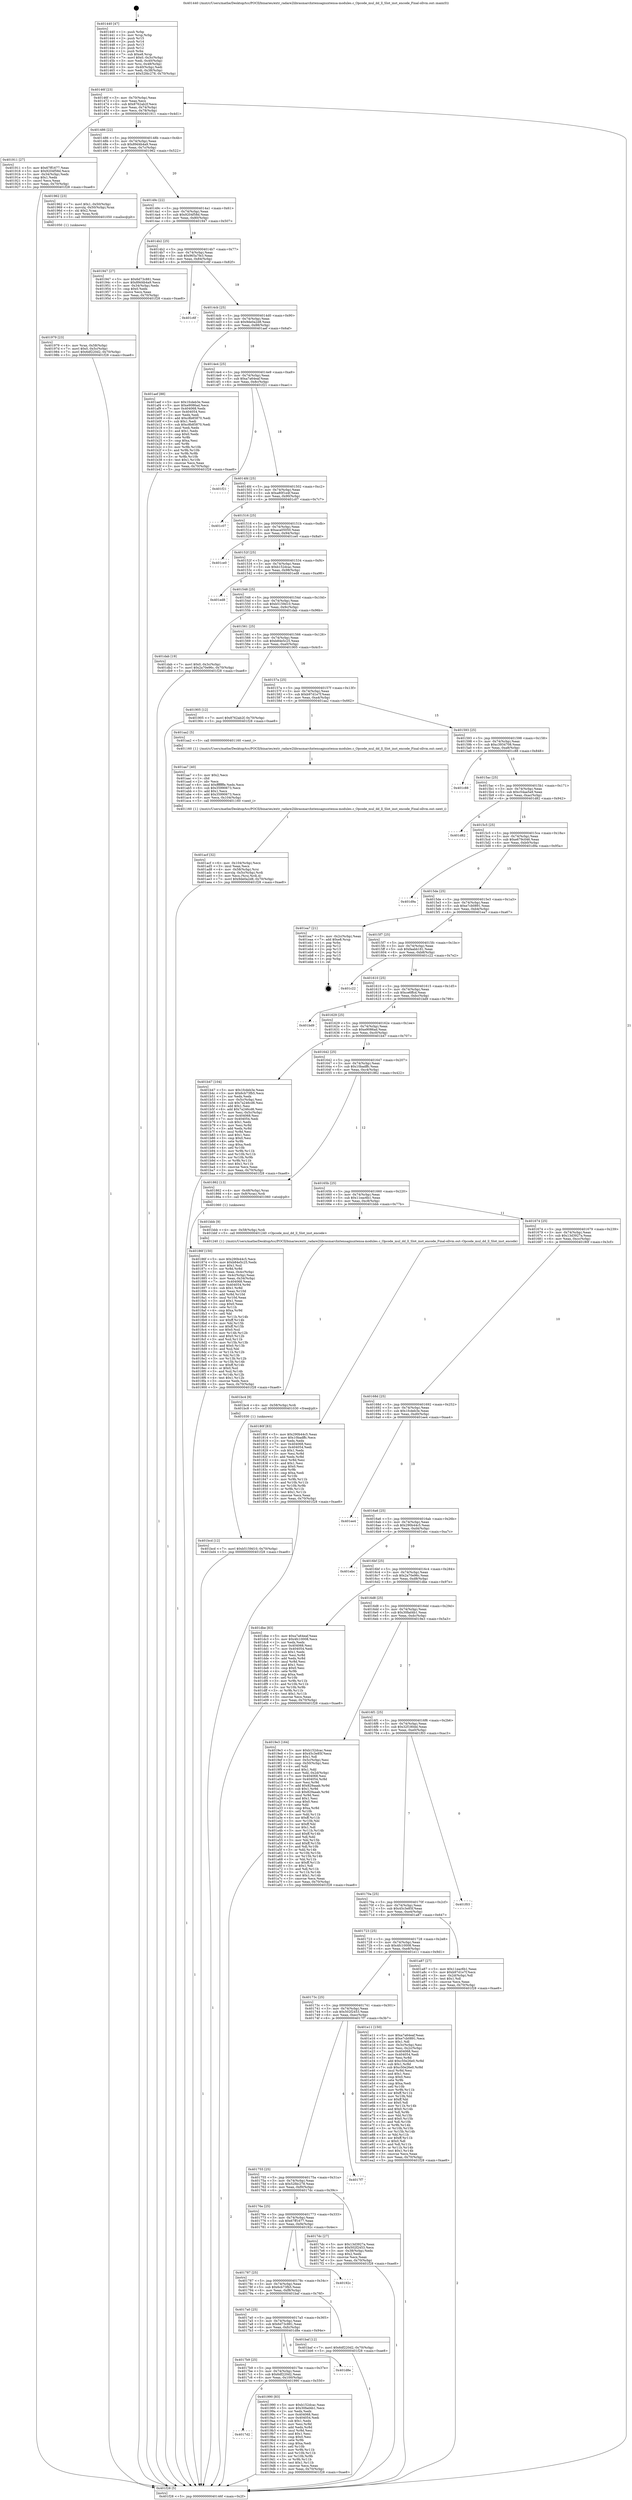 digraph "0x401440" {
  label = "0x401440 (/mnt/c/Users/mathe/Desktop/tcc/POCII/binaries/extr_radare2librasmarchxtensagnuxtensa-modules.c_Opcode_mul_dd_ll_Slot_inst_encode_Final-ollvm.out::main(0))"
  labelloc = "t"
  node[shape=record]

  Entry [label="",width=0.3,height=0.3,shape=circle,fillcolor=black,style=filled]
  "0x40146f" [label="{
     0x40146f [23]\l
     | [instrs]\l
     &nbsp;&nbsp;0x40146f \<+3\>: mov -0x70(%rbp),%eax\l
     &nbsp;&nbsp;0x401472 \<+2\>: mov %eax,%ecx\l
     &nbsp;&nbsp;0x401474 \<+6\>: sub $0x8762ab2f,%ecx\l
     &nbsp;&nbsp;0x40147a \<+3\>: mov %eax,-0x74(%rbp)\l
     &nbsp;&nbsp;0x40147d \<+3\>: mov %ecx,-0x78(%rbp)\l
     &nbsp;&nbsp;0x401480 \<+6\>: je 0000000000401911 \<main+0x4d1\>\l
  }"]
  "0x401911" [label="{
     0x401911 [27]\l
     | [instrs]\l
     &nbsp;&nbsp;0x401911 \<+5\>: mov $0x67ff1677,%eax\l
     &nbsp;&nbsp;0x401916 \<+5\>: mov $0x9204f58d,%ecx\l
     &nbsp;&nbsp;0x40191b \<+3\>: mov -0x34(%rbp),%edx\l
     &nbsp;&nbsp;0x40191e \<+3\>: cmp $0x1,%edx\l
     &nbsp;&nbsp;0x401921 \<+3\>: cmovl %ecx,%eax\l
     &nbsp;&nbsp;0x401924 \<+3\>: mov %eax,-0x70(%rbp)\l
     &nbsp;&nbsp;0x401927 \<+5\>: jmp 0000000000401f28 \<main+0xae8\>\l
  }"]
  "0x401486" [label="{
     0x401486 [22]\l
     | [instrs]\l
     &nbsp;&nbsp;0x401486 \<+5\>: jmp 000000000040148b \<main+0x4b\>\l
     &nbsp;&nbsp;0x40148b \<+3\>: mov -0x74(%rbp),%eax\l
     &nbsp;&nbsp;0x40148e \<+5\>: sub $0x89d4b4a9,%eax\l
     &nbsp;&nbsp;0x401493 \<+3\>: mov %eax,-0x7c(%rbp)\l
     &nbsp;&nbsp;0x401496 \<+6\>: je 0000000000401962 \<main+0x522\>\l
  }"]
  Exit [label="",width=0.3,height=0.3,shape=circle,fillcolor=black,style=filled,peripheries=2]
  "0x401962" [label="{
     0x401962 [23]\l
     | [instrs]\l
     &nbsp;&nbsp;0x401962 \<+7\>: movl $0x1,-0x50(%rbp)\l
     &nbsp;&nbsp;0x401969 \<+4\>: movslq -0x50(%rbp),%rax\l
     &nbsp;&nbsp;0x40196d \<+4\>: shl $0x2,%rax\l
     &nbsp;&nbsp;0x401971 \<+3\>: mov %rax,%rdi\l
     &nbsp;&nbsp;0x401974 \<+5\>: call 0000000000401050 \<malloc@plt\>\l
     | [calls]\l
     &nbsp;&nbsp;0x401050 \{1\} (unknown)\l
  }"]
  "0x40149c" [label="{
     0x40149c [22]\l
     | [instrs]\l
     &nbsp;&nbsp;0x40149c \<+5\>: jmp 00000000004014a1 \<main+0x61\>\l
     &nbsp;&nbsp;0x4014a1 \<+3\>: mov -0x74(%rbp),%eax\l
     &nbsp;&nbsp;0x4014a4 \<+5\>: sub $0x9204f58d,%eax\l
     &nbsp;&nbsp;0x4014a9 \<+3\>: mov %eax,-0x80(%rbp)\l
     &nbsp;&nbsp;0x4014ac \<+6\>: je 0000000000401947 \<main+0x507\>\l
  }"]
  "0x401bcd" [label="{
     0x401bcd [12]\l
     | [instrs]\l
     &nbsp;&nbsp;0x401bcd \<+7\>: movl $0xb5159d10,-0x70(%rbp)\l
     &nbsp;&nbsp;0x401bd4 \<+5\>: jmp 0000000000401f28 \<main+0xae8\>\l
  }"]
  "0x401947" [label="{
     0x401947 [27]\l
     | [instrs]\l
     &nbsp;&nbsp;0x401947 \<+5\>: mov $0x6d73c881,%eax\l
     &nbsp;&nbsp;0x40194c \<+5\>: mov $0x89d4b4a9,%ecx\l
     &nbsp;&nbsp;0x401951 \<+3\>: mov -0x34(%rbp),%edx\l
     &nbsp;&nbsp;0x401954 \<+3\>: cmp $0x0,%edx\l
     &nbsp;&nbsp;0x401957 \<+3\>: cmove %ecx,%eax\l
     &nbsp;&nbsp;0x40195a \<+3\>: mov %eax,-0x70(%rbp)\l
     &nbsp;&nbsp;0x40195d \<+5\>: jmp 0000000000401f28 \<main+0xae8\>\l
  }"]
  "0x4014b2" [label="{
     0x4014b2 [25]\l
     | [instrs]\l
     &nbsp;&nbsp;0x4014b2 \<+5\>: jmp 00000000004014b7 \<main+0x77\>\l
     &nbsp;&nbsp;0x4014b7 \<+3\>: mov -0x74(%rbp),%eax\l
     &nbsp;&nbsp;0x4014ba \<+5\>: sub $0x965a7fe3,%eax\l
     &nbsp;&nbsp;0x4014bf \<+6\>: mov %eax,-0x84(%rbp)\l
     &nbsp;&nbsp;0x4014c5 \<+6\>: je 0000000000401c6f \<main+0x82f\>\l
  }"]
  "0x401bc4" [label="{
     0x401bc4 [9]\l
     | [instrs]\l
     &nbsp;&nbsp;0x401bc4 \<+4\>: mov -0x58(%rbp),%rdi\l
     &nbsp;&nbsp;0x401bc8 \<+5\>: call 0000000000401030 \<free@plt\>\l
     | [calls]\l
     &nbsp;&nbsp;0x401030 \{1\} (unknown)\l
  }"]
  "0x401c6f" [label="{
     0x401c6f\l
  }", style=dashed]
  "0x4014cb" [label="{
     0x4014cb [25]\l
     | [instrs]\l
     &nbsp;&nbsp;0x4014cb \<+5\>: jmp 00000000004014d0 \<main+0x90\>\l
     &nbsp;&nbsp;0x4014d0 \<+3\>: mov -0x74(%rbp),%eax\l
     &nbsp;&nbsp;0x4014d3 \<+5\>: sub $0x9de0a2d8,%eax\l
     &nbsp;&nbsp;0x4014d8 \<+6\>: mov %eax,-0x88(%rbp)\l
     &nbsp;&nbsp;0x4014de \<+6\>: je 0000000000401aef \<main+0x6af\>\l
  }"]
  "0x401acf" [label="{
     0x401acf [32]\l
     | [instrs]\l
     &nbsp;&nbsp;0x401acf \<+6\>: mov -0x104(%rbp),%ecx\l
     &nbsp;&nbsp;0x401ad5 \<+3\>: imul %eax,%ecx\l
     &nbsp;&nbsp;0x401ad8 \<+4\>: mov -0x58(%rbp),%rsi\l
     &nbsp;&nbsp;0x401adc \<+4\>: movslq -0x5c(%rbp),%rdi\l
     &nbsp;&nbsp;0x401ae0 \<+3\>: mov %ecx,(%rsi,%rdi,4)\l
     &nbsp;&nbsp;0x401ae3 \<+7\>: movl $0x9de0a2d8,-0x70(%rbp)\l
     &nbsp;&nbsp;0x401aea \<+5\>: jmp 0000000000401f28 \<main+0xae8\>\l
  }"]
  "0x401aef" [label="{
     0x401aef [88]\l
     | [instrs]\l
     &nbsp;&nbsp;0x401aef \<+5\>: mov $0x1fcdeb3e,%eax\l
     &nbsp;&nbsp;0x401af4 \<+5\>: mov $0xe9086ad,%ecx\l
     &nbsp;&nbsp;0x401af9 \<+7\>: mov 0x404068,%edx\l
     &nbsp;&nbsp;0x401b00 \<+7\>: mov 0x404054,%esi\l
     &nbsp;&nbsp;0x401b07 \<+2\>: mov %edx,%edi\l
     &nbsp;&nbsp;0x401b09 \<+6\>: add $0xc8b85870,%edi\l
     &nbsp;&nbsp;0x401b0f \<+3\>: sub $0x1,%edi\l
     &nbsp;&nbsp;0x401b12 \<+6\>: sub $0xc8b85870,%edi\l
     &nbsp;&nbsp;0x401b18 \<+3\>: imul %edi,%edx\l
     &nbsp;&nbsp;0x401b1b \<+3\>: and $0x1,%edx\l
     &nbsp;&nbsp;0x401b1e \<+3\>: cmp $0x0,%edx\l
     &nbsp;&nbsp;0x401b21 \<+4\>: sete %r8b\l
     &nbsp;&nbsp;0x401b25 \<+3\>: cmp $0xa,%esi\l
     &nbsp;&nbsp;0x401b28 \<+4\>: setl %r9b\l
     &nbsp;&nbsp;0x401b2c \<+3\>: mov %r8b,%r10b\l
     &nbsp;&nbsp;0x401b2f \<+3\>: and %r9b,%r10b\l
     &nbsp;&nbsp;0x401b32 \<+3\>: xor %r9b,%r8b\l
     &nbsp;&nbsp;0x401b35 \<+3\>: or %r8b,%r10b\l
     &nbsp;&nbsp;0x401b38 \<+4\>: test $0x1,%r10b\l
     &nbsp;&nbsp;0x401b3c \<+3\>: cmovne %ecx,%eax\l
     &nbsp;&nbsp;0x401b3f \<+3\>: mov %eax,-0x70(%rbp)\l
     &nbsp;&nbsp;0x401b42 \<+5\>: jmp 0000000000401f28 \<main+0xae8\>\l
  }"]
  "0x4014e4" [label="{
     0x4014e4 [25]\l
     | [instrs]\l
     &nbsp;&nbsp;0x4014e4 \<+5\>: jmp 00000000004014e9 \<main+0xa9\>\l
     &nbsp;&nbsp;0x4014e9 \<+3\>: mov -0x74(%rbp),%eax\l
     &nbsp;&nbsp;0x4014ec \<+5\>: sub $0xa7a64eaf,%eax\l
     &nbsp;&nbsp;0x4014f1 \<+6\>: mov %eax,-0x8c(%rbp)\l
     &nbsp;&nbsp;0x4014f7 \<+6\>: je 0000000000401f21 \<main+0xae1\>\l
  }"]
  "0x401aa7" [label="{
     0x401aa7 [40]\l
     | [instrs]\l
     &nbsp;&nbsp;0x401aa7 \<+5\>: mov $0x2,%ecx\l
     &nbsp;&nbsp;0x401aac \<+1\>: cltd\l
     &nbsp;&nbsp;0x401aad \<+2\>: idiv %ecx\l
     &nbsp;&nbsp;0x401aaf \<+6\>: imul $0xfffffffe,%edx,%ecx\l
     &nbsp;&nbsp;0x401ab5 \<+6\>: sub $0x35990673,%ecx\l
     &nbsp;&nbsp;0x401abb \<+3\>: add $0x1,%ecx\l
     &nbsp;&nbsp;0x401abe \<+6\>: add $0x35990673,%ecx\l
     &nbsp;&nbsp;0x401ac4 \<+6\>: mov %ecx,-0x104(%rbp)\l
     &nbsp;&nbsp;0x401aca \<+5\>: call 0000000000401160 \<next_i\>\l
     | [calls]\l
     &nbsp;&nbsp;0x401160 \{1\} (/mnt/c/Users/mathe/Desktop/tcc/POCII/binaries/extr_radare2librasmarchxtensagnuxtensa-modules.c_Opcode_mul_dd_ll_Slot_inst_encode_Final-ollvm.out::next_i)\l
  }"]
  "0x401f21" [label="{
     0x401f21\l
  }", style=dashed]
  "0x4014fd" [label="{
     0x4014fd [25]\l
     | [instrs]\l
     &nbsp;&nbsp;0x4014fd \<+5\>: jmp 0000000000401502 \<main+0xc2\>\l
     &nbsp;&nbsp;0x401502 \<+3\>: mov -0x74(%rbp),%eax\l
     &nbsp;&nbsp;0x401505 \<+5\>: sub $0xa80f1e4f,%eax\l
     &nbsp;&nbsp;0x40150a \<+6\>: mov %eax,-0x90(%rbp)\l
     &nbsp;&nbsp;0x401510 \<+6\>: je 0000000000401c07 \<main+0x7c7\>\l
  }"]
  "0x4017d2" [label="{
     0x4017d2\l
  }", style=dashed]
  "0x401c07" [label="{
     0x401c07\l
  }", style=dashed]
  "0x401516" [label="{
     0x401516 [25]\l
     | [instrs]\l
     &nbsp;&nbsp;0x401516 \<+5\>: jmp 000000000040151b \<main+0xdb\>\l
     &nbsp;&nbsp;0x40151b \<+3\>: mov -0x74(%rbp),%eax\l
     &nbsp;&nbsp;0x40151e \<+5\>: sub $0xaca05050,%eax\l
     &nbsp;&nbsp;0x401523 \<+6\>: mov %eax,-0x94(%rbp)\l
     &nbsp;&nbsp;0x401529 \<+6\>: je 0000000000401ce0 \<main+0x8a0\>\l
  }"]
  "0x401990" [label="{
     0x401990 [83]\l
     | [instrs]\l
     &nbsp;&nbsp;0x401990 \<+5\>: mov $0xb152dcac,%eax\l
     &nbsp;&nbsp;0x401995 \<+5\>: mov $0x30fad4b1,%ecx\l
     &nbsp;&nbsp;0x40199a \<+2\>: xor %edx,%edx\l
     &nbsp;&nbsp;0x40199c \<+7\>: mov 0x404068,%esi\l
     &nbsp;&nbsp;0x4019a3 \<+7\>: mov 0x404054,%edi\l
     &nbsp;&nbsp;0x4019aa \<+3\>: sub $0x1,%edx\l
     &nbsp;&nbsp;0x4019ad \<+3\>: mov %esi,%r8d\l
     &nbsp;&nbsp;0x4019b0 \<+3\>: add %edx,%r8d\l
     &nbsp;&nbsp;0x4019b3 \<+4\>: imul %r8d,%esi\l
     &nbsp;&nbsp;0x4019b7 \<+3\>: and $0x1,%esi\l
     &nbsp;&nbsp;0x4019ba \<+3\>: cmp $0x0,%esi\l
     &nbsp;&nbsp;0x4019bd \<+4\>: sete %r9b\l
     &nbsp;&nbsp;0x4019c1 \<+3\>: cmp $0xa,%edi\l
     &nbsp;&nbsp;0x4019c4 \<+4\>: setl %r10b\l
     &nbsp;&nbsp;0x4019c8 \<+3\>: mov %r9b,%r11b\l
     &nbsp;&nbsp;0x4019cb \<+3\>: and %r10b,%r11b\l
     &nbsp;&nbsp;0x4019ce \<+3\>: xor %r10b,%r9b\l
     &nbsp;&nbsp;0x4019d1 \<+3\>: or %r9b,%r11b\l
     &nbsp;&nbsp;0x4019d4 \<+4\>: test $0x1,%r11b\l
     &nbsp;&nbsp;0x4019d8 \<+3\>: cmovne %ecx,%eax\l
     &nbsp;&nbsp;0x4019db \<+3\>: mov %eax,-0x70(%rbp)\l
     &nbsp;&nbsp;0x4019de \<+5\>: jmp 0000000000401f28 \<main+0xae8\>\l
  }"]
  "0x401ce0" [label="{
     0x401ce0\l
  }", style=dashed]
  "0x40152f" [label="{
     0x40152f [25]\l
     | [instrs]\l
     &nbsp;&nbsp;0x40152f \<+5\>: jmp 0000000000401534 \<main+0xf4\>\l
     &nbsp;&nbsp;0x401534 \<+3\>: mov -0x74(%rbp),%eax\l
     &nbsp;&nbsp;0x401537 \<+5\>: sub $0xb152dcac,%eax\l
     &nbsp;&nbsp;0x40153c \<+6\>: mov %eax,-0x98(%rbp)\l
     &nbsp;&nbsp;0x401542 \<+6\>: je 0000000000401ed8 \<main+0xa98\>\l
  }"]
  "0x4017b9" [label="{
     0x4017b9 [25]\l
     | [instrs]\l
     &nbsp;&nbsp;0x4017b9 \<+5\>: jmp 00000000004017be \<main+0x37e\>\l
     &nbsp;&nbsp;0x4017be \<+3\>: mov -0x74(%rbp),%eax\l
     &nbsp;&nbsp;0x4017c1 \<+5\>: sub $0x6df220d2,%eax\l
     &nbsp;&nbsp;0x4017c6 \<+6\>: mov %eax,-0x100(%rbp)\l
     &nbsp;&nbsp;0x4017cc \<+6\>: je 0000000000401990 \<main+0x550\>\l
  }"]
  "0x401ed8" [label="{
     0x401ed8\l
  }", style=dashed]
  "0x401548" [label="{
     0x401548 [25]\l
     | [instrs]\l
     &nbsp;&nbsp;0x401548 \<+5\>: jmp 000000000040154d \<main+0x10d\>\l
     &nbsp;&nbsp;0x40154d \<+3\>: mov -0x74(%rbp),%eax\l
     &nbsp;&nbsp;0x401550 \<+5\>: sub $0xb5159d10,%eax\l
     &nbsp;&nbsp;0x401555 \<+6\>: mov %eax,-0x9c(%rbp)\l
     &nbsp;&nbsp;0x40155b \<+6\>: je 0000000000401dab \<main+0x96b\>\l
  }"]
  "0x401d8e" [label="{
     0x401d8e\l
  }", style=dashed]
  "0x401dab" [label="{
     0x401dab [19]\l
     | [instrs]\l
     &nbsp;&nbsp;0x401dab \<+7\>: movl $0x0,-0x3c(%rbp)\l
     &nbsp;&nbsp;0x401db2 \<+7\>: movl $0x2a70e96c,-0x70(%rbp)\l
     &nbsp;&nbsp;0x401db9 \<+5\>: jmp 0000000000401f28 \<main+0xae8\>\l
  }"]
  "0x401561" [label="{
     0x401561 [25]\l
     | [instrs]\l
     &nbsp;&nbsp;0x401561 \<+5\>: jmp 0000000000401566 \<main+0x126\>\l
     &nbsp;&nbsp;0x401566 \<+3\>: mov -0x74(%rbp),%eax\l
     &nbsp;&nbsp;0x401569 \<+5\>: sub $0xb84e5c25,%eax\l
     &nbsp;&nbsp;0x40156e \<+6\>: mov %eax,-0xa0(%rbp)\l
     &nbsp;&nbsp;0x401574 \<+6\>: je 0000000000401905 \<main+0x4c5\>\l
  }"]
  "0x4017a0" [label="{
     0x4017a0 [25]\l
     | [instrs]\l
     &nbsp;&nbsp;0x4017a0 \<+5\>: jmp 00000000004017a5 \<main+0x365\>\l
     &nbsp;&nbsp;0x4017a5 \<+3\>: mov -0x74(%rbp),%eax\l
     &nbsp;&nbsp;0x4017a8 \<+5\>: sub $0x6d73c881,%eax\l
     &nbsp;&nbsp;0x4017ad \<+6\>: mov %eax,-0xfc(%rbp)\l
     &nbsp;&nbsp;0x4017b3 \<+6\>: je 0000000000401d8e \<main+0x94e\>\l
  }"]
  "0x401905" [label="{
     0x401905 [12]\l
     | [instrs]\l
     &nbsp;&nbsp;0x401905 \<+7\>: movl $0x8762ab2f,-0x70(%rbp)\l
     &nbsp;&nbsp;0x40190c \<+5\>: jmp 0000000000401f28 \<main+0xae8\>\l
  }"]
  "0x40157a" [label="{
     0x40157a [25]\l
     | [instrs]\l
     &nbsp;&nbsp;0x40157a \<+5\>: jmp 000000000040157f \<main+0x13f\>\l
     &nbsp;&nbsp;0x40157f \<+3\>: mov -0x74(%rbp),%eax\l
     &nbsp;&nbsp;0x401582 \<+5\>: sub $0xb97d1e7f,%eax\l
     &nbsp;&nbsp;0x401587 \<+6\>: mov %eax,-0xa4(%rbp)\l
     &nbsp;&nbsp;0x40158d \<+6\>: je 0000000000401aa2 \<main+0x662\>\l
  }"]
  "0x401baf" [label="{
     0x401baf [12]\l
     | [instrs]\l
     &nbsp;&nbsp;0x401baf \<+7\>: movl $0x6df220d2,-0x70(%rbp)\l
     &nbsp;&nbsp;0x401bb6 \<+5\>: jmp 0000000000401f28 \<main+0xae8\>\l
  }"]
  "0x401aa2" [label="{
     0x401aa2 [5]\l
     | [instrs]\l
     &nbsp;&nbsp;0x401aa2 \<+5\>: call 0000000000401160 \<next_i\>\l
     | [calls]\l
     &nbsp;&nbsp;0x401160 \{1\} (/mnt/c/Users/mathe/Desktop/tcc/POCII/binaries/extr_radare2librasmarchxtensagnuxtensa-modules.c_Opcode_mul_dd_ll_Slot_inst_encode_Final-ollvm.out::next_i)\l
  }"]
  "0x401593" [label="{
     0x401593 [25]\l
     | [instrs]\l
     &nbsp;&nbsp;0x401593 \<+5\>: jmp 0000000000401598 \<main+0x158\>\l
     &nbsp;&nbsp;0x401598 \<+3\>: mov -0x74(%rbp),%eax\l
     &nbsp;&nbsp;0x40159b \<+5\>: sub $0xc3934708,%eax\l
     &nbsp;&nbsp;0x4015a0 \<+6\>: mov %eax,-0xa8(%rbp)\l
     &nbsp;&nbsp;0x4015a6 \<+6\>: je 0000000000401c88 \<main+0x848\>\l
  }"]
  "0x401787" [label="{
     0x401787 [25]\l
     | [instrs]\l
     &nbsp;&nbsp;0x401787 \<+5\>: jmp 000000000040178c \<main+0x34c\>\l
     &nbsp;&nbsp;0x40178c \<+3\>: mov -0x74(%rbp),%eax\l
     &nbsp;&nbsp;0x40178f \<+5\>: sub $0x6cb73fb5,%eax\l
     &nbsp;&nbsp;0x401794 \<+6\>: mov %eax,-0xf8(%rbp)\l
     &nbsp;&nbsp;0x40179a \<+6\>: je 0000000000401baf \<main+0x76f\>\l
  }"]
  "0x401c88" [label="{
     0x401c88\l
  }", style=dashed]
  "0x4015ac" [label="{
     0x4015ac [25]\l
     | [instrs]\l
     &nbsp;&nbsp;0x4015ac \<+5\>: jmp 00000000004015b1 \<main+0x171\>\l
     &nbsp;&nbsp;0x4015b1 \<+3\>: mov -0x74(%rbp),%eax\l
     &nbsp;&nbsp;0x4015b4 \<+5\>: sub $0xc54aa5a9,%eax\l
     &nbsp;&nbsp;0x4015b9 \<+6\>: mov %eax,-0xac(%rbp)\l
     &nbsp;&nbsp;0x4015bf \<+6\>: je 0000000000401d82 \<main+0x942\>\l
  }"]
  "0x40192c" [label="{
     0x40192c\l
  }", style=dashed]
  "0x401d82" [label="{
     0x401d82\l
  }", style=dashed]
  "0x4015c5" [label="{
     0x4015c5 [25]\l
     | [instrs]\l
     &nbsp;&nbsp;0x4015c5 \<+5\>: jmp 00000000004015ca \<main+0x18a\>\l
     &nbsp;&nbsp;0x4015ca \<+3\>: mov -0x74(%rbp),%eax\l
     &nbsp;&nbsp;0x4015cd \<+5\>: sub $0xe679c046,%eax\l
     &nbsp;&nbsp;0x4015d2 \<+6\>: mov %eax,-0xb0(%rbp)\l
     &nbsp;&nbsp;0x4015d8 \<+6\>: je 0000000000401d9a \<main+0x95a\>\l
  }"]
  "0x401979" [label="{
     0x401979 [23]\l
     | [instrs]\l
     &nbsp;&nbsp;0x401979 \<+4\>: mov %rax,-0x58(%rbp)\l
     &nbsp;&nbsp;0x40197d \<+7\>: movl $0x0,-0x5c(%rbp)\l
     &nbsp;&nbsp;0x401984 \<+7\>: movl $0x6df220d2,-0x70(%rbp)\l
     &nbsp;&nbsp;0x40198b \<+5\>: jmp 0000000000401f28 \<main+0xae8\>\l
  }"]
  "0x401d9a" [label="{
     0x401d9a\l
  }", style=dashed]
  "0x4015de" [label="{
     0x4015de [25]\l
     | [instrs]\l
     &nbsp;&nbsp;0x4015de \<+5\>: jmp 00000000004015e3 \<main+0x1a3\>\l
     &nbsp;&nbsp;0x4015e3 \<+3\>: mov -0x74(%rbp),%eax\l
     &nbsp;&nbsp;0x4015e6 \<+5\>: sub $0xe7cb0891,%eax\l
     &nbsp;&nbsp;0x4015eb \<+6\>: mov %eax,-0xb4(%rbp)\l
     &nbsp;&nbsp;0x4015f1 \<+6\>: je 0000000000401ea7 \<main+0xa67\>\l
  }"]
  "0x40186f" [label="{
     0x40186f [150]\l
     | [instrs]\l
     &nbsp;&nbsp;0x40186f \<+5\>: mov $0x290b44c5,%ecx\l
     &nbsp;&nbsp;0x401874 \<+5\>: mov $0xb84e5c25,%edx\l
     &nbsp;&nbsp;0x401879 \<+3\>: mov $0x1,%sil\l
     &nbsp;&nbsp;0x40187c \<+3\>: xor %r8d,%r8d\l
     &nbsp;&nbsp;0x40187f \<+3\>: mov %eax,-0x4c(%rbp)\l
     &nbsp;&nbsp;0x401882 \<+3\>: mov -0x4c(%rbp),%eax\l
     &nbsp;&nbsp;0x401885 \<+3\>: mov %eax,-0x34(%rbp)\l
     &nbsp;&nbsp;0x401888 \<+7\>: mov 0x404068,%eax\l
     &nbsp;&nbsp;0x40188f \<+8\>: mov 0x404054,%r9d\l
     &nbsp;&nbsp;0x401897 \<+4\>: sub $0x1,%r8d\l
     &nbsp;&nbsp;0x40189b \<+3\>: mov %eax,%r10d\l
     &nbsp;&nbsp;0x40189e \<+3\>: add %r8d,%r10d\l
     &nbsp;&nbsp;0x4018a1 \<+4\>: imul %r10d,%eax\l
     &nbsp;&nbsp;0x4018a5 \<+3\>: and $0x1,%eax\l
     &nbsp;&nbsp;0x4018a8 \<+3\>: cmp $0x0,%eax\l
     &nbsp;&nbsp;0x4018ab \<+4\>: sete %r11b\l
     &nbsp;&nbsp;0x4018af \<+4\>: cmp $0xa,%r9d\l
     &nbsp;&nbsp;0x4018b3 \<+3\>: setl %bl\l
     &nbsp;&nbsp;0x4018b6 \<+3\>: mov %r11b,%r14b\l
     &nbsp;&nbsp;0x4018b9 \<+4\>: xor $0xff,%r14b\l
     &nbsp;&nbsp;0x4018bd \<+3\>: mov %bl,%r15b\l
     &nbsp;&nbsp;0x4018c0 \<+4\>: xor $0xff,%r15b\l
     &nbsp;&nbsp;0x4018c4 \<+4\>: xor $0x0,%sil\l
     &nbsp;&nbsp;0x4018c8 \<+3\>: mov %r14b,%r12b\l
     &nbsp;&nbsp;0x4018cb \<+4\>: and $0x0,%r12b\l
     &nbsp;&nbsp;0x4018cf \<+3\>: and %sil,%r11b\l
     &nbsp;&nbsp;0x4018d2 \<+3\>: mov %r15b,%r13b\l
     &nbsp;&nbsp;0x4018d5 \<+4\>: and $0x0,%r13b\l
     &nbsp;&nbsp;0x4018d9 \<+3\>: and %sil,%bl\l
     &nbsp;&nbsp;0x4018dc \<+3\>: or %r11b,%r12b\l
     &nbsp;&nbsp;0x4018df \<+3\>: or %bl,%r13b\l
     &nbsp;&nbsp;0x4018e2 \<+3\>: xor %r13b,%r12b\l
     &nbsp;&nbsp;0x4018e5 \<+3\>: or %r15b,%r14b\l
     &nbsp;&nbsp;0x4018e8 \<+4\>: xor $0xff,%r14b\l
     &nbsp;&nbsp;0x4018ec \<+4\>: or $0x0,%sil\l
     &nbsp;&nbsp;0x4018f0 \<+3\>: and %sil,%r14b\l
     &nbsp;&nbsp;0x4018f3 \<+3\>: or %r14b,%r12b\l
     &nbsp;&nbsp;0x4018f6 \<+4\>: test $0x1,%r12b\l
     &nbsp;&nbsp;0x4018fa \<+3\>: cmovne %edx,%ecx\l
     &nbsp;&nbsp;0x4018fd \<+3\>: mov %ecx,-0x70(%rbp)\l
     &nbsp;&nbsp;0x401900 \<+5\>: jmp 0000000000401f28 \<main+0xae8\>\l
  }"]
  "0x401ea7" [label="{
     0x401ea7 [21]\l
     | [instrs]\l
     &nbsp;&nbsp;0x401ea7 \<+3\>: mov -0x2c(%rbp),%eax\l
     &nbsp;&nbsp;0x401eaa \<+7\>: add $0xe8,%rsp\l
     &nbsp;&nbsp;0x401eb1 \<+1\>: pop %rbx\l
     &nbsp;&nbsp;0x401eb2 \<+2\>: pop %r12\l
     &nbsp;&nbsp;0x401eb4 \<+2\>: pop %r13\l
     &nbsp;&nbsp;0x401eb6 \<+2\>: pop %r14\l
     &nbsp;&nbsp;0x401eb8 \<+2\>: pop %r15\l
     &nbsp;&nbsp;0x401eba \<+1\>: pop %rbp\l
     &nbsp;&nbsp;0x401ebb \<+1\>: ret\l
  }"]
  "0x4015f7" [label="{
     0x4015f7 [25]\l
     | [instrs]\l
     &nbsp;&nbsp;0x4015f7 \<+5\>: jmp 00000000004015fc \<main+0x1bc\>\l
     &nbsp;&nbsp;0x4015fc \<+3\>: mov -0x74(%rbp),%eax\l
     &nbsp;&nbsp;0x4015ff \<+5\>: sub $0xfaabb181,%eax\l
     &nbsp;&nbsp;0x401604 \<+6\>: mov %eax,-0xb8(%rbp)\l
     &nbsp;&nbsp;0x40160a \<+6\>: je 0000000000401c22 \<main+0x7e2\>\l
  }"]
  "0x401440" [label="{
     0x401440 [47]\l
     | [instrs]\l
     &nbsp;&nbsp;0x401440 \<+1\>: push %rbp\l
     &nbsp;&nbsp;0x401441 \<+3\>: mov %rsp,%rbp\l
     &nbsp;&nbsp;0x401444 \<+2\>: push %r15\l
     &nbsp;&nbsp;0x401446 \<+2\>: push %r14\l
     &nbsp;&nbsp;0x401448 \<+2\>: push %r13\l
     &nbsp;&nbsp;0x40144a \<+2\>: push %r12\l
     &nbsp;&nbsp;0x40144c \<+1\>: push %rbx\l
     &nbsp;&nbsp;0x40144d \<+7\>: sub $0xe8,%rsp\l
     &nbsp;&nbsp;0x401454 \<+7\>: movl $0x0,-0x3c(%rbp)\l
     &nbsp;&nbsp;0x40145b \<+3\>: mov %edi,-0x40(%rbp)\l
     &nbsp;&nbsp;0x40145e \<+4\>: mov %rsi,-0x48(%rbp)\l
     &nbsp;&nbsp;0x401462 \<+3\>: mov -0x40(%rbp),%edi\l
     &nbsp;&nbsp;0x401465 \<+3\>: mov %edi,-0x38(%rbp)\l
     &nbsp;&nbsp;0x401468 \<+7\>: movl $0x52fdc278,-0x70(%rbp)\l
  }"]
  "0x401c22" [label="{
     0x401c22\l
  }", style=dashed]
  "0x401610" [label="{
     0x401610 [25]\l
     | [instrs]\l
     &nbsp;&nbsp;0x401610 \<+5\>: jmp 0000000000401615 \<main+0x1d5\>\l
     &nbsp;&nbsp;0x401615 \<+3\>: mov -0x74(%rbp),%eax\l
     &nbsp;&nbsp;0x401618 \<+5\>: sub $0xce6ffcd,%eax\l
     &nbsp;&nbsp;0x40161d \<+6\>: mov %eax,-0xbc(%rbp)\l
     &nbsp;&nbsp;0x401623 \<+6\>: je 0000000000401bd9 \<main+0x799\>\l
  }"]
  "0x401f28" [label="{
     0x401f28 [5]\l
     | [instrs]\l
     &nbsp;&nbsp;0x401f28 \<+5\>: jmp 000000000040146f \<main+0x2f\>\l
  }"]
  "0x401bd9" [label="{
     0x401bd9\l
  }", style=dashed]
  "0x401629" [label="{
     0x401629 [25]\l
     | [instrs]\l
     &nbsp;&nbsp;0x401629 \<+5\>: jmp 000000000040162e \<main+0x1ee\>\l
     &nbsp;&nbsp;0x40162e \<+3\>: mov -0x74(%rbp),%eax\l
     &nbsp;&nbsp;0x401631 \<+5\>: sub $0xe9086ad,%eax\l
     &nbsp;&nbsp;0x401636 \<+6\>: mov %eax,-0xc0(%rbp)\l
     &nbsp;&nbsp;0x40163c \<+6\>: je 0000000000401b47 \<main+0x707\>\l
  }"]
  "0x40176e" [label="{
     0x40176e [25]\l
     | [instrs]\l
     &nbsp;&nbsp;0x40176e \<+5\>: jmp 0000000000401773 \<main+0x333\>\l
     &nbsp;&nbsp;0x401773 \<+3\>: mov -0x74(%rbp),%eax\l
     &nbsp;&nbsp;0x401776 \<+5\>: sub $0x67ff1677,%eax\l
     &nbsp;&nbsp;0x40177b \<+6\>: mov %eax,-0xf4(%rbp)\l
     &nbsp;&nbsp;0x401781 \<+6\>: je 000000000040192c \<main+0x4ec\>\l
  }"]
  "0x401b47" [label="{
     0x401b47 [104]\l
     | [instrs]\l
     &nbsp;&nbsp;0x401b47 \<+5\>: mov $0x1fcdeb3e,%eax\l
     &nbsp;&nbsp;0x401b4c \<+5\>: mov $0x6cb73fb5,%ecx\l
     &nbsp;&nbsp;0x401b51 \<+2\>: xor %edx,%edx\l
     &nbsp;&nbsp;0x401b53 \<+3\>: mov -0x5c(%rbp),%esi\l
     &nbsp;&nbsp;0x401b56 \<+6\>: sub $0x7a246cd6,%esi\l
     &nbsp;&nbsp;0x401b5c \<+3\>: add $0x1,%esi\l
     &nbsp;&nbsp;0x401b5f \<+6\>: add $0x7a246cd6,%esi\l
     &nbsp;&nbsp;0x401b65 \<+3\>: mov %esi,-0x5c(%rbp)\l
     &nbsp;&nbsp;0x401b68 \<+7\>: mov 0x404068,%esi\l
     &nbsp;&nbsp;0x401b6f \<+7\>: mov 0x404054,%edi\l
     &nbsp;&nbsp;0x401b76 \<+3\>: sub $0x1,%edx\l
     &nbsp;&nbsp;0x401b79 \<+3\>: mov %esi,%r8d\l
     &nbsp;&nbsp;0x401b7c \<+3\>: add %edx,%r8d\l
     &nbsp;&nbsp;0x401b7f \<+4\>: imul %r8d,%esi\l
     &nbsp;&nbsp;0x401b83 \<+3\>: and $0x1,%esi\l
     &nbsp;&nbsp;0x401b86 \<+3\>: cmp $0x0,%esi\l
     &nbsp;&nbsp;0x401b89 \<+4\>: sete %r9b\l
     &nbsp;&nbsp;0x401b8d \<+3\>: cmp $0xa,%edi\l
     &nbsp;&nbsp;0x401b90 \<+4\>: setl %r10b\l
     &nbsp;&nbsp;0x401b94 \<+3\>: mov %r9b,%r11b\l
     &nbsp;&nbsp;0x401b97 \<+3\>: and %r10b,%r11b\l
     &nbsp;&nbsp;0x401b9a \<+3\>: xor %r10b,%r9b\l
     &nbsp;&nbsp;0x401b9d \<+3\>: or %r9b,%r11b\l
     &nbsp;&nbsp;0x401ba0 \<+4\>: test $0x1,%r11b\l
     &nbsp;&nbsp;0x401ba4 \<+3\>: cmovne %ecx,%eax\l
     &nbsp;&nbsp;0x401ba7 \<+3\>: mov %eax,-0x70(%rbp)\l
     &nbsp;&nbsp;0x401baa \<+5\>: jmp 0000000000401f28 \<main+0xae8\>\l
  }"]
  "0x401642" [label="{
     0x401642 [25]\l
     | [instrs]\l
     &nbsp;&nbsp;0x401642 \<+5\>: jmp 0000000000401647 \<main+0x207\>\l
     &nbsp;&nbsp;0x401647 \<+3\>: mov -0x74(%rbp),%eax\l
     &nbsp;&nbsp;0x40164a \<+5\>: sub $0x10badffc,%eax\l
     &nbsp;&nbsp;0x40164f \<+6\>: mov %eax,-0xc4(%rbp)\l
     &nbsp;&nbsp;0x401655 \<+6\>: je 0000000000401862 \<main+0x422\>\l
  }"]
  "0x4017dc" [label="{
     0x4017dc [27]\l
     | [instrs]\l
     &nbsp;&nbsp;0x4017dc \<+5\>: mov $0x13d3927a,%eax\l
     &nbsp;&nbsp;0x4017e1 \<+5\>: mov $0x502f2453,%ecx\l
     &nbsp;&nbsp;0x4017e6 \<+3\>: mov -0x38(%rbp),%edx\l
     &nbsp;&nbsp;0x4017e9 \<+3\>: cmp $0x2,%edx\l
     &nbsp;&nbsp;0x4017ec \<+3\>: cmovne %ecx,%eax\l
     &nbsp;&nbsp;0x4017ef \<+3\>: mov %eax,-0x70(%rbp)\l
     &nbsp;&nbsp;0x4017f2 \<+5\>: jmp 0000000000401f28 \<main+0xae8\>\l
  }"]
  "0x401862" [label="{
     0x401862 [13]\l
     | [instrs]\l
     &nbsp;&nbsp;0x401862 \<+4\>: mov -0x48(%rbp),%rax\l
     &nbsp;&nbsp;0x401866 \<+4\>: mov 0x8(%rax),%rdi\l
     &nbsp;&nbsp;0x40186a \<+5\>: call 0000000000401060 \<atoi@plt\>\l
     | [calls]\l
     &nbsp;&nbsp;0x401060 \{1\} (unknown)\l
  }"]
  "0x40165b" [label="{
     0x40165b [25]\l
     | [instrs]\l
     &nbsp;&nbsp;0x40165b \<+5\>: jmp 0000000000401660 \<main+0x220\>\l
     &nbsp;&nbsp;0x401660 \<+3\>: mov -0x74(%rbp),%eax\l
     &nbsp;&nbsp;0x401663 \<+5\>: sub $0x11eac6b1,%eax\l
     &nbsp;&nbsp;0x401668 \<+6\>: mov %eax,-0xc8(%rbp)\l
     &nbsp;&nbsp;0x40166e \<+6\>: je 0000000000401bbb \<main+0x77b\>\l
  }"]
  "0x401755" [label="{
     0x401755 [25]\l
     | [instrs]\l
     &nbsp;&nbsp;0x401755 \<+5\>: jmp 000000000040175a \<main+0x31a\>\l
     &nbsp;&nbsp;0x40175a \<+3\>: mov -0x74(%rbp),%eax\l
     &nbsp;&nbsp;0x40175d \<+5\>: sub $0x52fdc278,%eax\l
     &nbsp;&nbsp;0x401762 \<+6\>: mov %eax,-0xf0(%rbp)\l
     &nbsp;&nbsp;0x401768 \<+6\>: je 00000000004017dc \<main+0x39c\>\l
  }"]
  "0x401bbb" [label="{
     0x401bbb [9]\l
     | [instrs]\l
     &nbsp;&nbsp;0x401bbb \<+4\>: mov -0x58(%rbp),%rdi\l
     &nbsp;&nbsp;0x401bbf \<+5\>: call 0000000000401240 \<Opcode_mul_dd_ll_Slot_inst_encode\>\l
     | [calls]\l
     &nbsp;&nbsp;0x401240 \{1\} (/mnt/c/Users/mathe/Desktop/tcc/POCII/binaries/extr_radare2librasmarchxtensagnuxtensa-modules.c_Opcode_mul_dd_ll_Slot_inst_encode_Final-ollvm.out::Opcode_mul_dd_ll_Slot_inst_encode)\l
  }"]
  "0x401674" [label="{
     0x401674 [25]\l
     | [instrs]\l
     &nbsp;&nbsp;0x401674 \<+5\>: jmp 0000000000401679 \<main+0x239\>\l
     &nbsp;&nbsp;0x401679 \<+3\>: mov -0x74(%rbp),%eax\l
     &nbsp;&nbsp;0x40167c \<+5\>: sub $0x13d3927a,%eax\l
     &nbsp;&nbsp;0x401681 \<+6\>: mov %eax,-0xcc(%rbp)\l
     &nbsp;&nbsp;0x401687 \<+6\>: je 000000000040180f \<main+0x3cf\>\l
  }"]
  "0x4017f7" [label="{
     0x4017f7\l
  }", style=dashed]
  "0x40180f" [label="{
     0x40180f [83]\l
     | [instrs]\l
     &nbsp;&nbsp;0x40180f \<+5\>: mov $0x290b44c5,%eax\l
     &nbsp;&nbsp;0x401814 \<+5\>: mov $0x10badffc,%ecx\l
     &nbsp;&nbsp;0x401819 \<+2\>: xor %edx,%edx\l
     &nbsp;&nbsp;0x40181b \<+7\>: mov 0x404068,%esi\l
     &nbsp;&nbsp;0x401822 \<+7\>: mov 0x404054,%edi\l
     &nbsp;&nbsp;0x401829 \<+3\>: sub $0x1,%edx\l
     &nbsp;&nbsp;0x40182c \<+3\>: mov %esi,%r8d\l
     &nbsp;&nbsp;0x40182f \<+3\>: add %edx,%r8d\l
     &nbsp;&nbsp;0x401832 \<+4\>: imul %r8d,%esi\l
     &nbsp;&nbsp;0x401836 \<+3\>: and $0x1,%esi\l
     &nbsp;&nbsp;0x401839 \<+3\>: cmp $0x0,%esi\l
     &nbsp;&nbsp;0x40183c \<+4\>: sete %r9b\l
     &nbsp;&nbsp;0x401840 \<+3\>: cmp $0xa,%edi\l
     &nbsp;&nbsp;0x401843 \<+4\>: setl %r10b\l
     &nbsp;&nbsp;0x401847 \<+3\>: mov %r9b,%r11b\l
     &nbsp;&nbsp;0x40184a \<+3\>: and %r10b,%r11b\l
     &nbsp;&nbsp;0x40184d \<+3\>: xor %r10b,%r9b\l
     &nbsp;&nbsp;0x401850 \<+3\>: or %r9b,%r11b\l
     &nbsp;&nbsp;0x401853 \<+4\>: test $0x1,%r11b\l
     &nbsp;&nbsp;0x401857 \<+3\>: cmovne %ecx,%eax\l
     &nbsp;&nbsp;0x40185a \<+3\>: mov %eax,-0x70(%rbp)\l
     &nbsp;&nbsp;0x40185d \<+5\>: jmp 0000000000401f28 \<main+0xae8\>\l
  }"]
  "0x40168d" [label="{
     0x40168d [25]\l
     | [instrs]\l
     &nbsp;&nbsp;0x40168d \<+5\>: jmp 0000000000401692 \<main+0x252\>\l
     &nbsp;&nbsp;0x401692 \<+3\>: mov -0x74(%rbp),%eax\l
     &nbsp;&nbsp;0x401695 \<+5\>: sub $0x1fcdeb3e,%eax\l
     &nbsp;&nbsp;0x40169a \<+6\>: mov %eax,-0xd0(%rbp)\l
     &nbsp;&nbsp;0x4016a0 \<+6\>: je 0000000000401ee4 \<main+0xaa4\>\l
  }"]
  "0x40173c" [label="{
     0x40173c [25]\l
     | [instrs]\l
     &nbsp;&nbsp;0x40173c \<+5\>: jmp 0000000000401741 \<main+0x301\>\l
     &nbsp;&nbsp;0x401741 \<+3\>: mov -0x74(%rbp),%eax\l
     &nbsp;&nbsp;0x401744 \<+5\>: sub $0x502f2453,%eax\l
     &nbsp;&nbsp;0x401749 \<+6\>: mov %eax,-0xec(%rbp)\l
     &nbsp;&nbsp;0x40174f \<+6\>: je 00000000004017f7 \<main+0x3b7\>\l
  }"]
  "0x401ee4" [label="{
     0x401ee4\l
  }", style=dashed]
  "0x4016a6" [label="{
     0x4016a6 [25]\l
     | [instrs]\l
     &nbsp;&nbsp;0x4016a6 \<+5\>: jmp 00000000004016ab \<main+0x26b\>\l
     &nbsp;&nbsp;0x4016ab \<+3\>: mov -0x74(%rbp),%eax\l
     &nbsp;&nbsp;0x4016ae \<+5\>: sub $0x290b44c5,%eax\l
     &nbsp;&nbsp;0x4016b3 \<+6\>: mov %eax,-0xd4(%rbp)\l
     &nbsp;&nbsp;0x4016b9 \<+6\>: je 0000000000401ebc \<main+0xa7c\>\l
  }"]
  "0x401e11" [label="{
     0x401e11 [150]\l
     | [instrs]\l
     &nbsp;&nbsp;0x401e11 \<+5\>: mov $0xa7a64eaf,%eax\l
     &nbsp;&nbsp;0x401e16 \<+5\>: mov $0xe7cb0891,%ecx\l
     &nbsp;&nbsp;0x401e1b \<+2\>: mov $0x1,%dl\l
     &nbsp;&nbsp;0x401e1d \<+3\>: mov -0x3c(%rbp),%esi\l
     &nbsp;&nbsp;0x401e20 \<+3\>: mov %esi,-0x2c(%rbp)\l
     &nbsp;&nbsp;0x401e23 \<+7\>: mov 0x404068,%esi\l
     &nbsp;&nbsp;0x401e2a \<+7\>: mov 0x404054,%edi\l
     &nbsp;&nbsp;0x401e31 \<+3\>: mov %esi,%r8d\l
     &nbsp;&nbsp;0x401e34 \<+7\>: add $0xc50e26e0,%r8d\l
     &nbsp;&nbsp;0x401e3b \<+4\>: sub $0x1,%r8d\l
     &nbsp;&nbsp;0x401e3f \<+7\>: sub $0xc50e26e0,%r8d\l
     &nbsp;&nbsp;0x401e46 \<+4\>: imul %r8d,%esi\l
     &nbsp;&nbsp;0x401e4a \<+3\>: and $0x1,%esi\l
     &nbsp;&nbsp;0x401e4d \<+3\>: cmp $0x0,%esi\l
     &nbsp;&nbsp;0x401e50 \<+4\>: sete %r9b\l
     &nbsp;&nbsp;0x401e54 \<+3\>: cmp $0xa,%edi\l
     &nbsp;&nbsp;0x401e57 \<+4\>: setl %r10b\l
     &nbsp;&nbsp;0x401e5b \<+3\>: mov %r9b,%r11b\l
     &nbsp;&nbsp;0x401e5e \<+4\>: xor $0xff,%r11b\l
     &nbsp;&nbsp;0x401e62 \<+3\>: mov %r10b,%bl\l
     &nbsp;&nbsp;0x401e65 \<+3\>: xor $0xff,%bl\l
     &nbsp;&nbsp;0x401e68 \<+3\>: xor $0x0,%dl\l
     &nbsp;&nbsp;0x401e6b \<+3\>: mov %r11b,%r14b\l
     &nbsp;&nbsp;0x401e6e \<+4\>: and $0x0,%r14b\l
     &nbsp;&nbsp;0x401e72 \<+3\>: and %dl,%r9b\l
     &nbsp;&nbsp;0x401e75 \<+3\>: mov %bl,%r15b\l
     &nbsp;&nbsp;0x401e78 \<+4\>: and $0x0,%r15b\l
     &nbsp;&nbsp;0x401e7c \<+3\>: and %dl,%r10b\l
     &nbsp;&nbsp;0x401e7f \<+3\>: or %r9b,%r14b\l
     &nbsp;&nbsp;0x401e82 \<+3\>: or %r10b,%r15b\l
     &nbsp;&nbsp;0x401e85 \<+3\>: xor %r15b,%r14b\l
     &nbsp;&nbsp;0x401e88 \<+3\>: or %bl,%r11b\l
     &nbsp;&nbsp;0x401e8b \<+4\>: xor $0xff,%r11b\l
     &nbsp;&nbsp;0x401e8f \<+3\>: or $0x0,%dl\l
     &nbsp;&nbsp;0x401e92 \<+3\>: and %dl,%r11b\l
     &nbsp;&nbsp;0x401e95 \<+3\>: or %r11b,%r14b\l
     &nbsp;&nbsp;0x401e98 \<+4\>: test $0x1,%r14b\l
     &nbsp;&nbsp;0x401e9c \<+3\>: cmovne %ecx,%eax\l
     &nbsp;&nbsp;0x401e9f \<+3\>: mov %eax,-0x70(%rbp)\l
     &nbsp;&nbsp;0x401ea2 \<+5\>: jmp 0000000000401f28 \<main+0xae8\>\l
  }"]
  "0x401ebc" [label="{
     0x401ebc\l
  }", style=dashed]
  "0x4016bf" [label="{
     0x4016bf [25]\l
     | [instrs]\l
     &nbsp;&nbsp;0x4016bf \<+5\>: jmp 00000000004016c4 \<main+0x284\>\l
     &nbsp;&nbsp;0x4016c4 \<+3\>: mov -0x74(%rbp),%eax\l
     &nbsp;&nbsp;0x4016c7 \<+5\>: sub $0x2a70e96c,%eax\l
     &nbsp;&nbsp;0x4016cc \<+6\>: mov %eax,-0xd8(%rbp)\l
     &nbsp;&nbsp;0x4016d2 \<+6\>: je 0000000000401dbe \<main+0x97e\>\l
  }"]
  "0x401723" [label="{
     0x401723 [25]\l
     | [instrs]\l
     &nbsp;&nbsp;0x401723 \<+5\>: jmp 0000000000401728 \<main+0x2e8\>\l
     &nbsp;&nbsp;0x401728 \<+3\>: mov -0x74(%rbp),%eax\l
     &nbsp;&nbsp;0x40172b \<+5\>: sub $0x4fc10008,%eax\l
     &nbsp;&nbsp;0x401730 \<+6\>: mov %eax,-0xe8(%rbp)\l
     &nbsp;&nbsp;0x401736 \<+6\>: je 0000000000401e11 \<main+0x9d1\>\l
  }"]
  "0x401dbe" [label="{
     0x401dbe [83]\l
     | [instrs]\l
     &nbsp;&nbsp;0x401dbe \<+5\>: mov $0xa7a64eaf,%eax\l
     &nbsp;&nbsp;0x401dc3 \<+5\>: mov $0x4fc10008,%ecx\l
     &nbsp;&nbsp;0x401dc8 \<+2\>: xor %edx,%edx\l
     &nbsp;&nbsp;0x401dca \<+7\>: mov 0x404068,%esi\l
     &nbsp;&nbsp;0x401dd1 \<+7\>: mov 0x404054,%edi\l
     &nbsp;&nbsp;0x401dd8 \<+3\>: sub $0x1,%edx\l
     &nbsp;&nbsp;0x401ddb \<+3\>: mov %esi,%r8d\l
     &nbsp;&nbsp;0x401dde \<+3\>: add %edx,%r8d\l
     &nbsp;&nbsp;0x401de1 \<+4\>: imul %r8d,%esi\l
     &nbsp;&nbsp;0x401de5 \<+3\>: and $0x1,%esi\l
     &nbsp;&nbsp;0x401de8 \<+3\>: cmp $0x0,%esi\l
     &nbsp;&nbsp;0x401deb \<+4\>: sete %r9b\l
     &nbsp;&nbsp;0x401def \<+3\>: cmp $0xa,%edi\l
     &nbsp;&nbsp;0x401df2 \<+4\>: setl %r10b\l
     &nbsp;&nbsp;0x401df6 \<+3\>: mov %r9b,%r11b\l
     &nbsp;&nbsp;0x401df9 \<+3\>: and %r10b,%r11b\l
     &nbsp;&nbsp;0x401dfc \<+3\>: xor %r10b,%r9b\l
     &nbsp;&nbsp;0x401dff \<+3\>: or %r9b,%r11b\l
     &nbsp;&nbsp;0x401e02 \<+4\>: test $0x1,%r11b\l
     &nbsp;&nbsp;0x401e06 \<+3\>: cmovne %ecx,%eax\l
     &nbsp;&nbsp;0x401e09 \<+3\>: mov %eax,-0x70(%rbp)\l
     &nbsp;&nbsp;0x401e0c \<+5\>: jmp 0000000000401f28 \<main+0xae8\>\l
  }"]
  "0x4016d8" [label="{
     0x4016d8 [25]\l
     | [instrs]\l
     &nbsp;&nbsp;0x4016d8 \<+5\>: jmp 00000000004016dd \<main+0x29d\>\l
     &nbsp;&nbsp;0x4016dd \<+3\>: mov -0x74(%rbp),%eax\l
     &nbsp;&nbsp;0x4016e0 \<+5\>: sub $0x30fad4b1,%eax\l
     &nbsp;&nbsp;0x4016e5 \<+6\>: mov %eax,-0xdc(%rbp)\l
     &nbsp;&nbsp;0x4016eb \<+6\>: je 00000000004019e3 \<main+0x5a3\>\l
  }"]
  "0x401a87" [label="{
     0x401a87 [27]\l
     | [instrs]\l
     &nbsp;&nbsp;0x401a87 \<+5\>: mov $0x11eac6b1,%eax\l
     &nbsp;&nbsp;0x401a8c \<+5\>: mov $0xb97d1e7f,%ecx\l
     &nbsp;&nbsp;0x401a91 \<+3\>: mov -0x2d(%rbp),%dl\l
     &nbsp;&nbsp;0x401a94 \<+3\>: test $0x1,%dl\l
     &nbsp;&nbsp;0x401a97 \<+3\>: cmovne %ecx,%eax\l
     &nbsp;&nbsp;0x401a9a \<+3\>: mov %eax,-0x70(%rbp)\l
     &nbsp;&nbsp;0x401a9d \<+5\>: jmp 0000000000401f28 \<main+0xae8\>\l
  }"]
  "0x4019e3" [label="{
     0x4019e3 [164]\l
     | [instrs]\l
     &nbsp;&nbsp;0x4019e3 \<+5\>: mov $0xb152dcac,%eax\l
     &nbsp;&nbsp;0x4019e8 \<+5\>: mov $0x45c3e85f,%ecx\l
     &nbsp;&nbsp;0x4019ed \<+2\>: mov $0x1,%dl\l
     &nbsp;&nbsp;0x4019ef \<+3\>: mov -0x5c(%rbp),%esi\l
     &nbsp;&nbsp;0x4019f2 \<+3\>: cmp -0x50(%rbp),%esi\l
     &nbsp;&nbsp;0x4019f5 \<+4\>: setl %dil\l
     &nbsp;&nbsp;0x4019f9 \<+4\>: and $0x1,%dil\l
     &nbsp;&nbsp;0x4019fd \<+4\>: mov %dil,-0x2d(%rbp)\l
     &nbsp;&nbsp;0x401a01 \<+7\>: mov 0x404068,%esi\l
     &nbsp;&nbsp;0x401a08 \<+8\>: mov 0x404054,%r8d\l
     &nbsp;&nbsp;0x401a10 \<+3\>: mov %esi,%r9d\l
     &nbsp;&nbsp;0x401a13 \<+7\>: add $0x829aaab,%r9d\l
     &nbsp;&nbsp;0x401a1a \<+4\>: sub $0x1,%r9d\l
     &nbsp;&nbsp;0x401a1e \<+7\>: sub $0x829aaab,%r9d\l
     &nbsp;&nbsp;0x401a25 \<+4\>: imul %r9d,%esi\l
     &nbsp;&nbsp;0x401a29 \<+3\>: and $0x1,%esi\l
     &nbsp;&nbsp;0x401a2c \<+3\>: cmp $0x0,%esi\l
     &nbsp;&nbsp;0x401a2f \<+4\>: sete %dil\l
     &nbsp;&nbsp;0x401a33 \<+4\>: cmp $0xa,%r8d\l
     &nbsp;&nbsp;0x401a37 \<+4\>: setl %r10b\l
     &nbsp;&nbsp;0x401a3b \<+3\>: mov %dil,%r11b\l
     &nbsp;&nbsp;0x401a3e \<+4\>: xor $0xff,%r11b\l
     &nbsp;&nbsp;0x401a42 \<+3\>: mov %r10b,%bl\l
     &nbsp;&nbsp;0x401a45 \<+3\>: xor $0xff,%bl\l
     &nbsp;&nbsp;0x401a48 \<+3\>: xor $0x1,%dl\l
     &nbsp;&nbsp;0x401a4b \<+3\>: mov %r11b,%r14b\l
     &nbsp;&nbsp;0x401a4e \<+4\>: and $0xff,%r14b\l
     &nbsp;&nbsp;0x401a52 \<+3\>: and %dl,%dil\l
     &nbsp;&nbsp;0x401a55 \<+3\>: mov %bl,%r15b\l
     &nbsp;&nbsp;0x401a58 \<+4\>: and $0xff,%r15b\l
     &nbsp;&nbsp;0x401a5c \<+3\>: and %dl,%r10b\l
     &nbsp;&nbsp;0x401a5f \<+3\>: or %dil,%r14b\l
     &nbsp;&nbsp;0x401a62 \<+3\>: or %r10b,%r15b\l
     &nbsp;&nbsp;0x401a65 \<+3\>: xor %r15b,%r14b\l
     &nbsp;&nbsp;0x401a68 \<+3\>: or %bl,%r11b\l
     &nbsp;&nbsp;0x401a6b \<+4\>: xor $0xff,%r11b\l
     &nbsp;&nbsp;0x401a6f \<+3\>: or $0x1,%dl\l
     &nbsp;&nbsp;0x401a72 \<+3\>: and %dl,%r11b\l
     &nbsp;&nbsp;0x401a75 \<+3\>: or %r11b,%r14b\l
     &nbsp;&nbsp;0x401a78 \<+4\>: test $0x1,%r14b\l
     &nbsp;&nbsp;0x401a7c \<+3\>: cmovne %ecx,%eax\l
     &nbsp;&nbsp;0x401a7f \<+3\>: mov %eax,-0x70(%rbp)\l
     &nbsp;&nbsp;0x401a82 \<+5\>: jmp 0000000000401f28 \<main+0xae8\>\l
  }"]
  "0x4016f1" [label="{
     0x4016f1 [25]\l
     | [instrs]\l
     &nbsp;&nbsp;0x4016f1 \<+5\>: jmp 00000000004016f6 \<main+0x2b6\>\l
     &nbsp;&nbsp;0x4016f6 \<+3\>: mov -0x74(%rbp),%eax\l
     &nbsp;&nbsp;0x4016f9 \<+5\>: sub $0x32f180dd,%eax\l
     &nbsp;&nbsp;0x4016fe \<+6\>: mov %eax,-0xe0(%rbp)\l
     &nbsp;&nbsp;0x401704 \<+6\>: je 0000000000401f03 \<main+0xac3\>\l
  }"]
  "0x40170a" [label="{
     0x40170a [25]\l
     | [instrs]\l
     &nbsp;&nbsp;0x40170a \<+5\>: jmp 000000000040170f \<main+0x2cf\>\l
     &nbsp;&nbsp;0x40170f \<+3\>: mov -0x74(%rbp),%eax\l
     &nbsp;&nbsp;0x401712 \<+5\>: sub $0x45c3e85f,%eax\l
     &nbsp;&nbsp;0x401717 \<+6\>: mov %eax,-0xe4(%rbp)\l
     &nbsp;&nbsp;0x40171d \<+6\>: je 0000000000401a87 \<main+0x647\>\l
  }"]
  "0x401f03" [label="{
     0x401f03\l
  }", style=dashed]
  Entry -> "0x401440" [label=" 1"]
  "0x40146f" -> "0x401911" [label=" 1"]
  "0x40146f" -> "0x401486" [label=" 21"]
  "0x401ea7" -> Exit [label=" 1"]
  "0x401486" -> "0x401962" [label=" 1"]
  "0x401486" -> "0x40149c" [label=" 20"]
  "0x401e11" -> "0x401f28" [label=" 1"]
  "0x40149c" -> "0x401947" [label=" 1"]
  "0x40149c" -> "0x4014b2" [label=" 19"]
  "0x401dbe" -> "0x401f28" [label=" 1"]
  "0x4014b2" -> "0x401c6f" [label=" 0"]
  "0x4014b2" -> "0x4014cb" [label=" 19"]
  "0x401dab" -> "0x401f28" [label=" 1"]
  "0x4014cb" -> "0x401aef" [label=" 1"]
  "0x4014cb" -> "0x4014e4" [label=" 18"]
  "0x401bcd" -> "0x401f28" [label=" 1"]
  "0x4014e4" -> "0x401f21" [label=" 0"]
  "0x4014e4" -> "0x4014fd" [label=" 18"]
  "0x401bc4" -> "0x401bcd" [label=" 1"]
  "0x4014fd" -> "0x401c07" [label=" 0"]
  "0x4014fd" -> "0x401516" [label=" 18"]
  "0x401bbb" -> "0x401bc4" [label=" 1"]
  "0x401516" -> "0x401ce0" [label=" 0"]
  "0x401516" -> "0x40152f" [label=" 18"]
  "0x401baf" -> "0x401f28" [label=" 1"]
  "0x40152f" -> "0x401ed8" [label=" 0"]
  "0x40152f" -> "0x401548" [label=" 18"]
  "0x401aef" -> "0x401f28" [label=" 1"]
  "0x401548" -> "0x401dab" [label=" 1"]
  "0x401548" -> "0x401561" [label=" 17"]
  "0x401acf" -> "0x401f28" [label=" 1"]
  "0x401561" -> "0x401905" [label=" 1"]
  "0x401561" -> "0x40157a" [label=" 16"]
  "0x401aa2" -> "0x401aa7" [label=" 1"]
  "0x40157a" -> "0x401aa2" [label=" 1"]
  "0x40157a" -> "0x401593" [label=" 15"]
  "0x401a87" -> "0x401f28" [label=" 2"]
  "0x401593" -> "0x401c88" [label=" 0"]
  "0x401593" -> "0x4015ac" [label=" 15"]
  "0x401990" -> "0x401f28" [label=" 2"]
  "0x4015ac" -> "0x401d82" [label=" 0"]
  "0x4015ac" -> "0x4015c5" [label=" 15"]
  "0x4017b9" -> "0x4017d2" [label=" 0"]
  "0x4015c5" -> "0x401d9a" [label=" 0"]
  "0x4015c5" -> "0x4015de" [label=" 15"]
  "0x401b47" -> "0x401f28" [label=" 1"]
  "0x4015de" -> "0x401ea7" [label=" 1"]
  "0x4015de" -> "0x4015f7" [label=" 14"]
  "0x4017a0" -> "0x4017b9" [label=" 2"]
  "0x4015f7" -> "0x401c22" [label=" 0"]
  "0x4015f7" -> "0x401610" [label=" 14"]
  "0x4017a0" -> "0x401d8e" [label=" 0"]
  "0x401610" -> "0x401bd9" [label=" 0"]
  "0x401610" -> "0x401629" [label=" 14"]
  "0x401aa7" -> "0x401acf" [label=" 1"]
  "0x401629" -> "0x401b47" [label=" 1"]
  "0x401629" -> "0x401642" [label=" 13"]
  "0x401787" -> "0x4017a0" [label=" 2"]
  "0x401642" -> "0x401862" [label=" 1"]
  "0x401642" -> "0x40165b" [label=" 12"]
  "0x401787" -> "0x401baf" [label=" 1"]
  "0x40165b" -> "0x401bbb" [label=" 1"]
  "0x40165b" -> "0x401674" [label=" 11"]
  "0x40176e" -> "0x401787" [label=" 3"]
  "0x401674" -> "0x40180f" [label=" 1"]
  "0x401674" -> "0x40168d" [label=" 10"]
  "0x40176e" -> "0x40192c" [label=" 0"]
  "0x40168d" -> "0x401ee4" [label=" 0"]
  "0x40168d" -> "0x4016a6" [label=" 10"]
  "0x401979" -> "0x401f28" [label=" 1"]
  "0x4016a6" -> "0x401ebc" [label=" 0"]
  "0x4016a6" -> "0x4016bf" [label=" 10"]
  "0x401962" -> "0x401979" [label=" 1"]
  "0x4016bf" -> "0x401dbe" [label=" 1"]
  "0x4016bf" -> "0x4016d8" [label=" 9"]
  "0x401911" -> "0x401f28" [label=" 1"]
  "0x4016d8" -> "0x4019e3" [label=" 2"]
  "0x4016d8" -> "0x4016f1" [label=" 7"]
  "0x401905" -> "0x401f28" [label=" 1"]
  "0x4016f1" -> "0x401f03" [label=" 0"]
  "0x4016f1" -> "0x40170a" [label=" 7"]
  "0x40186f" -> "0x401f28" [label=" 1"]
  "0x40170a" -> "0x401a87" [label=" 2"]
  "0x40170a" -> "0x401723" [label=" 5"]
  "0x401947" -> "0x401f28" [label=" 1"]
  "0x401723" -> "0x401e11" [label=" 1"]
  "0x401723" -> "0x40173c" [label=" 4"]
  "0x4017b9" -> "0x401990" [label=" 2"]
  "0x40173c" -> "0x4017f7" [label=" 0"]
  "0x40173c" -> "0x401755" [label=" 4"]
  "0x4019e3" -> "0x401f28" [label=" 2"]
  "0x401755" -> "0x4017dc" [label=" 1"]
  "0x401755" -> "0x40176e" [label=" 3"]
  "0x4017dc" -> "0x401f28" [label=" 1"]
  "0x401440" -> "0x40146f" [label=" 1"]
  "0x401f28" -> "0x40146f" [label=" 21"]
  "0x40180f" -> "0x401f28" [label=" 1"]
  "0x401862" -> "0x40186f" [label=" 1"]
}
